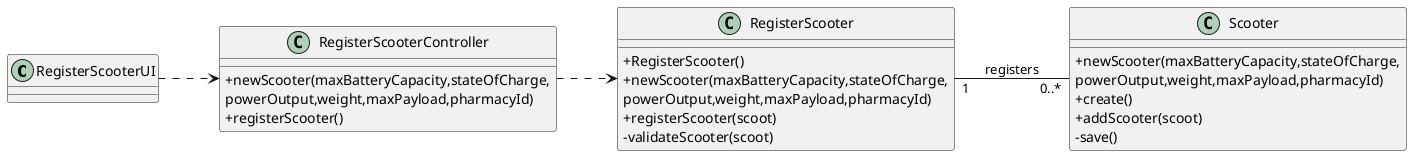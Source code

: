 @startuml
skinparam classAttributeIconSize 0

left to right direction

class RegisterScooterUI {
}

class RegisterScooterController {
 +newScooter(maxBatteryCapacity,stateOfCharge,\npowerOutput,weight,maxPayload,pharmacyId)
 +registerScooter()
}

class RegisterScooter {
 +RegisterScooter()
 +newScooter(maxBatteryCapacity,stateOfCharge,\npowerOutput,weight,maxPayload,pharmacyId)
 +registerScooter(scoot)
 -validateScooter(scoot)
}

class Scooter {
 +newScooter(maxBatteryCapacity,stateOfCharge,\npowerOutput,weight,maxPayload,pharmacyId)
 +create()
 +addScooter(scoot)
 -save()
}


RegisterScooterUI ..> RegisterScooterController
RegisterScooterController ..> RegisterScooter
RegisterScooter "1"--"0..*" Scooter : registers


@enduml


